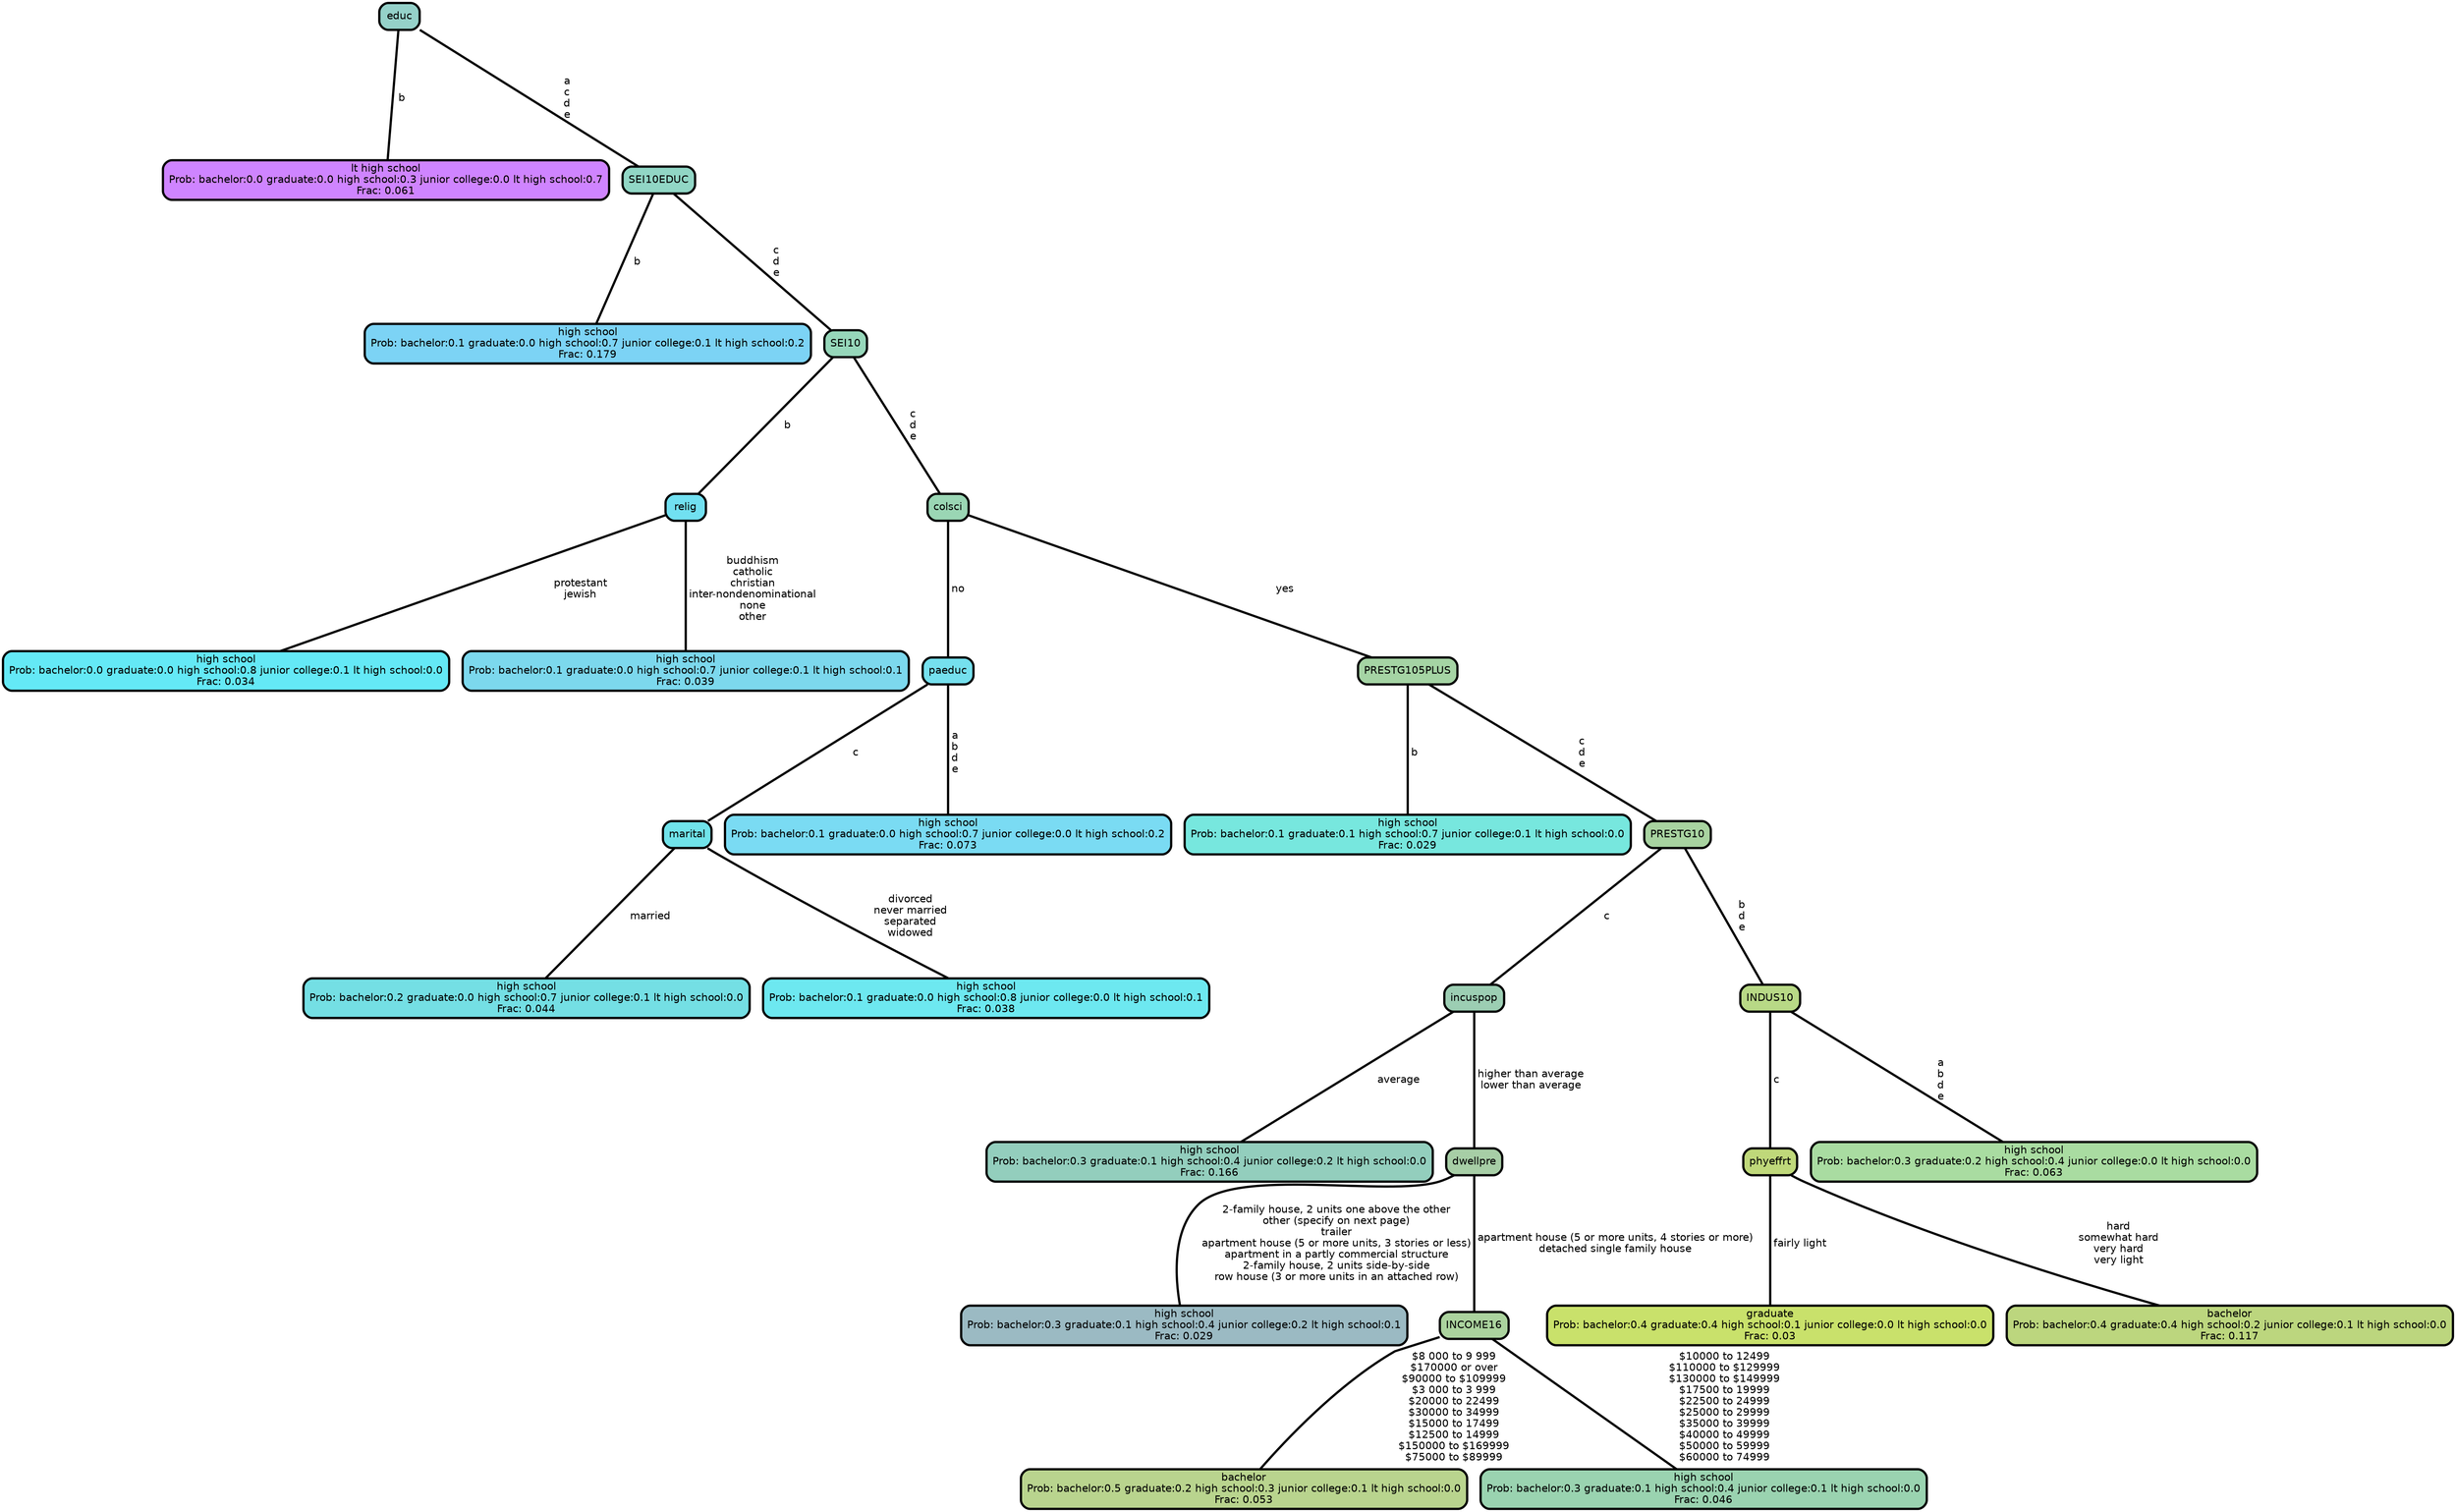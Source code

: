 graph Tree {
node [shape=box, style="filled, rounded",color="black",penwidth="3",fontcolor="black",                 fontname=helvetica] ;
graph [ranksep="0 equally", splines=straight,                 bgcolor=transparent, dpi=200] ;
edge [fontname=helvetica, color=black] ;
0 [label="lt high school
Prob: bachelor:0.0 graduate:0.0 high school:0.3 junior college:0.0 lt high school:0.7
Frac: 0.061", fillcolor="#cf84ff"] ;
1 [label="educ", fillcolor="#95d1c9"] ;
2 [label="high school
Prob: bachelor:0.1 graduate:0.0 high school:0.7 junior college:0.1 lt high school:0.2
Frac: 0.179", fillcolor="#7cd3f5"] ;
3 [label="SEI10EDUC", fillcolor="#91d6c5"] ;
4 [label="high school
Prob: bachelor:0.0 graduate:0.0 high school:0.8 junior college:0.1 lt high school:0.0
Frac: 0.034", fillcolor="#64e9f6"] ;
5 [label="relig", fillcolor="#71e0f1"] ;
6 [label="high school
Prob: bachelor:0.1 graduate:0.0 high school:0.7 junior college:0.1 lt high school:0.1
Frac: 0.039", fillcolor="#7cd8ed"] ;
7 [label="SEI10", fillcolor="#96d7ba"] ;
8 [label="high school
Prob: bachelor:0.2 graduate:0.0 high school:0.7 junior college:0.1 lt high school:0.0
Frac: 0.044", fillcolor="#74dfe4"] ;
9 [label="marital", fillcolor="#70e3ea"] ;
10 [label="high school
Prob: bachelor:0.1 graduate:0.0 high school:0.8 junior college:0.0 lt high school:0.1
Frac: 0.038", fillcolor="#6de8f0"] ;
11 [label="paeduc", fillcolor="#75e0ee"] ;
12 [label="high school
Prob: bachelor:0.1 graduate:0.0 high school:0.7 junior college:0.0 lt high school:0.2
Frac: 0.073", fillcolor="#7adbf3"] ;
13 [label="colsci", fillcolor="#9ad6b4"] ;
14 [label="high school
Prob: bachelor:0.1 graduate:0.1 high school:0.7 junior college:0.1 lt high school:0.0
Frac: 0.029", fillcolor="#77e7de"] ;
15 [label="PRESTG105PLUS", fillcolor="#a5d4a4"] ;
16 [label="high school
Prob: bachelor:0.3 graduate:0.1 high school:0.4 junior college:0.2 lt high school:0.0
Frac: 0.166", fillcolor="#93cebd"] ;
17 [label="incuspop", fillcolor="#9cceb3"] ;
18 [label="high school
Prob: bachelor:0.3 graduate:0.1 high school:0.4 junior college:0.2 lt high school:0.1
Frac: 0.029", fillcolor="#9bbac3"] ;
19 [label="dwellpre", fillcolor="#a7cea6"] ;
20 [label="bachelor
Prob: bachelor:0.5 graduate:0.2 high school:0.3 junior college:0.1 lt high school:0.0
Frac: 0.053", fillcolor="#b9d48e"] ;
21 [label="INCOME16", fillcolor="#abd39e"] ;
22 [label="high school
Prob: bachelor:0.3 graduate:0.1 high school:0.4 junior college:0.1 lt high school:0.0
Frac: 0.046", fillcolor="#9ad3b0"] ;
23 [label="PRESTG10", fillcolor="#a8d3a0"] ;
24 [label="graduate
Prob: bachelor:0.4 graduate:0.4 high school:0.1 junior college:0.0 lt high school:0.0
Frac: 0.03", fillcolor="#c9e16b"] ;
25 [label="phyeffrt", fillcolor="#bfd87a"] ;
26 [label="bachelor
Prob: bachelor:0.4 graduate:0.4 high school:0.2 junior college:0.1 lt high school:0.0
Frac: 0.117", fillcolor="#bcd67e"] ;
27 [label="INDUS10", fillcolor="#b8d986"] ;
28 [label="high school
Prob: bachelor:0.3 graduate:0.2 high school:0.4 junior college:0.0 lt high school:0.0
Frac: 0.063", fillcolor="#a9dca1"] ;
1 -- 0 [label=" b",penwidth=3] ;
1 -- 3 [label=" a\n c\n d\n e",penwidth=3] ;
3 -- 2 [label=" b",penwidth=3] ;
3 -- 7 [label=" c\n d\n e",penwidth=3] ;
5 -- 4 [label=" protestant\n jewish",penwidth=3] ;
5 -- 6 [label=" buddhism\n catholic\n christian\n inter-nondenominational\n none\n other",penwidth=3] ;
7 -- 5 [label=" b",penwidth=3] ;
7 -- 13 [label=" c\n d\n e",penwidth=3] ;
9 -- 8 [label=" married",penwidth=3] ;
9 -- 10 [label=" divorced\n never married\n separated\n widowed",penwidth=3] ;
11 -- 9 [label=" c",penwidth=3] ;
11 -- 12 [label=" a\n b\n d\n e",penwidth=3] ;
13 -- 11 [label=" no",penwidth=3] ;
13 -- 15 [label=" yes",penwidth=3] ;
15 -- 14 [label=" b",penwidth=3] ;
15 -- 23 [label=" c\n d\n e",penwidth=3] ;
17 -- 16 [label=" average",penwidth=3] ;
17 -- 19 [label=" higher than average\n lower than average",penwidth=3] ;
19 -- 18 [label=" 2-family house, 2 units one above the other\n other (specify on next page)\n trailer\n apartment house (5 or more units, 3 stories or less)\n apartment in a partly commercial structure\n 2-family house, 2 units side-by-side\n row house (3 or more units in an attached row)",penwidth=3] ;
19 -- 21 [label=" apartment house (5 or more units, 4 stories or more)\n detached single family house",penwidth=3] ;
21 -- 20 [label=" $8 000 to 9 999\n $170000 or over\n $90000 to $109999\n $3 000 to 3 999\n $20000 to 22499\n $30000 to 34999\n $15000 to 17499\n $12500 to 14999\n $150000 to $169999\n $75000 to $89999",penwidth=3] ;
21 -- 22 [label=" $10000 to 12499\n $110000 to $129999\n $130000 to $149999\n $17500 to 19999\n $22500 to 24999\n $25000 to 29999\n $35000 to 39999\n $40000 to 49999\n $50000 to 59999\n $60000 to 74999",penwidth=3] ;
23 -- 17 [label=" c",penwidth=3] ;
23 -- 27 [label=" b\n d\n e",penwidth=3] ;
25 -- 24 [label=" fairly light",penwidth=3] ;
25 -- 26 [label=" hard\n somewhat hard\n very hard\n very light",penwidth=3] ;
27 -- 25 [label=" c",penwidth=3] ;
27 -- 28 [label=" a\n b\n d\n e",penwidth=3] ;
{rank = same;}}